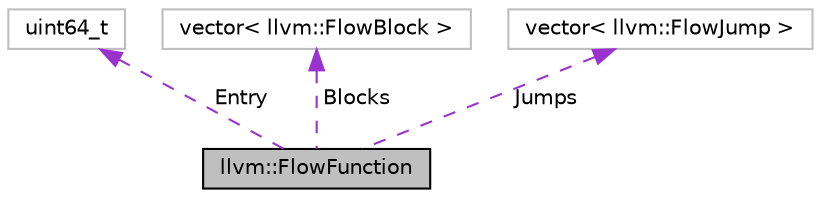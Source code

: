digraph "llvm::FlowFunction"
{
 // LATEX_PDF_SIZE
  bgcolor="transparent";
  edge [fontname="Helvetica",fontsize="10",labelfontname="Helvetica",labelfontsize="10"];
  node [fontname="Helvetica",fontsize="10",shape=record];
  Node1 [label="llvm::FlowFunction",height=0.2,width=0.4,color="black", fillcolor="grey75", style="filled", fontcolor="black",tooltip="A wrapper of binary function with basic blocks and jumps."];
  Node2 -> Node1 [dir="back",color="darkorchid3",fontsize="10",style="dashed",label=" Entry" ,fontname="Helvetica"];
  Node2 [label="uint64_t",height=0.2,width=0.4,color="grey75",tooltip=" "];
  Node3 -> Node1 [dir="back",color="darkorchid3",fontsize="10",style="dashed",label=" Blocks" ,fontname="Helvetica"];
  Node3 [label="vector\< llvm::FlowBlock \>",height=0.2,width=0.4,color="grey75",tooltip=" "];
  Node4 -> Node1 [dir="back",color="darkorchid3",fontsize="10",style="dashed",label=" Jumps" ,fontname="Helvetica"];
  Node4 [label="vector\< llvm::FlowJump \>",height=0.2,width=0.4,color="grey75",tooltip=" "];
}
